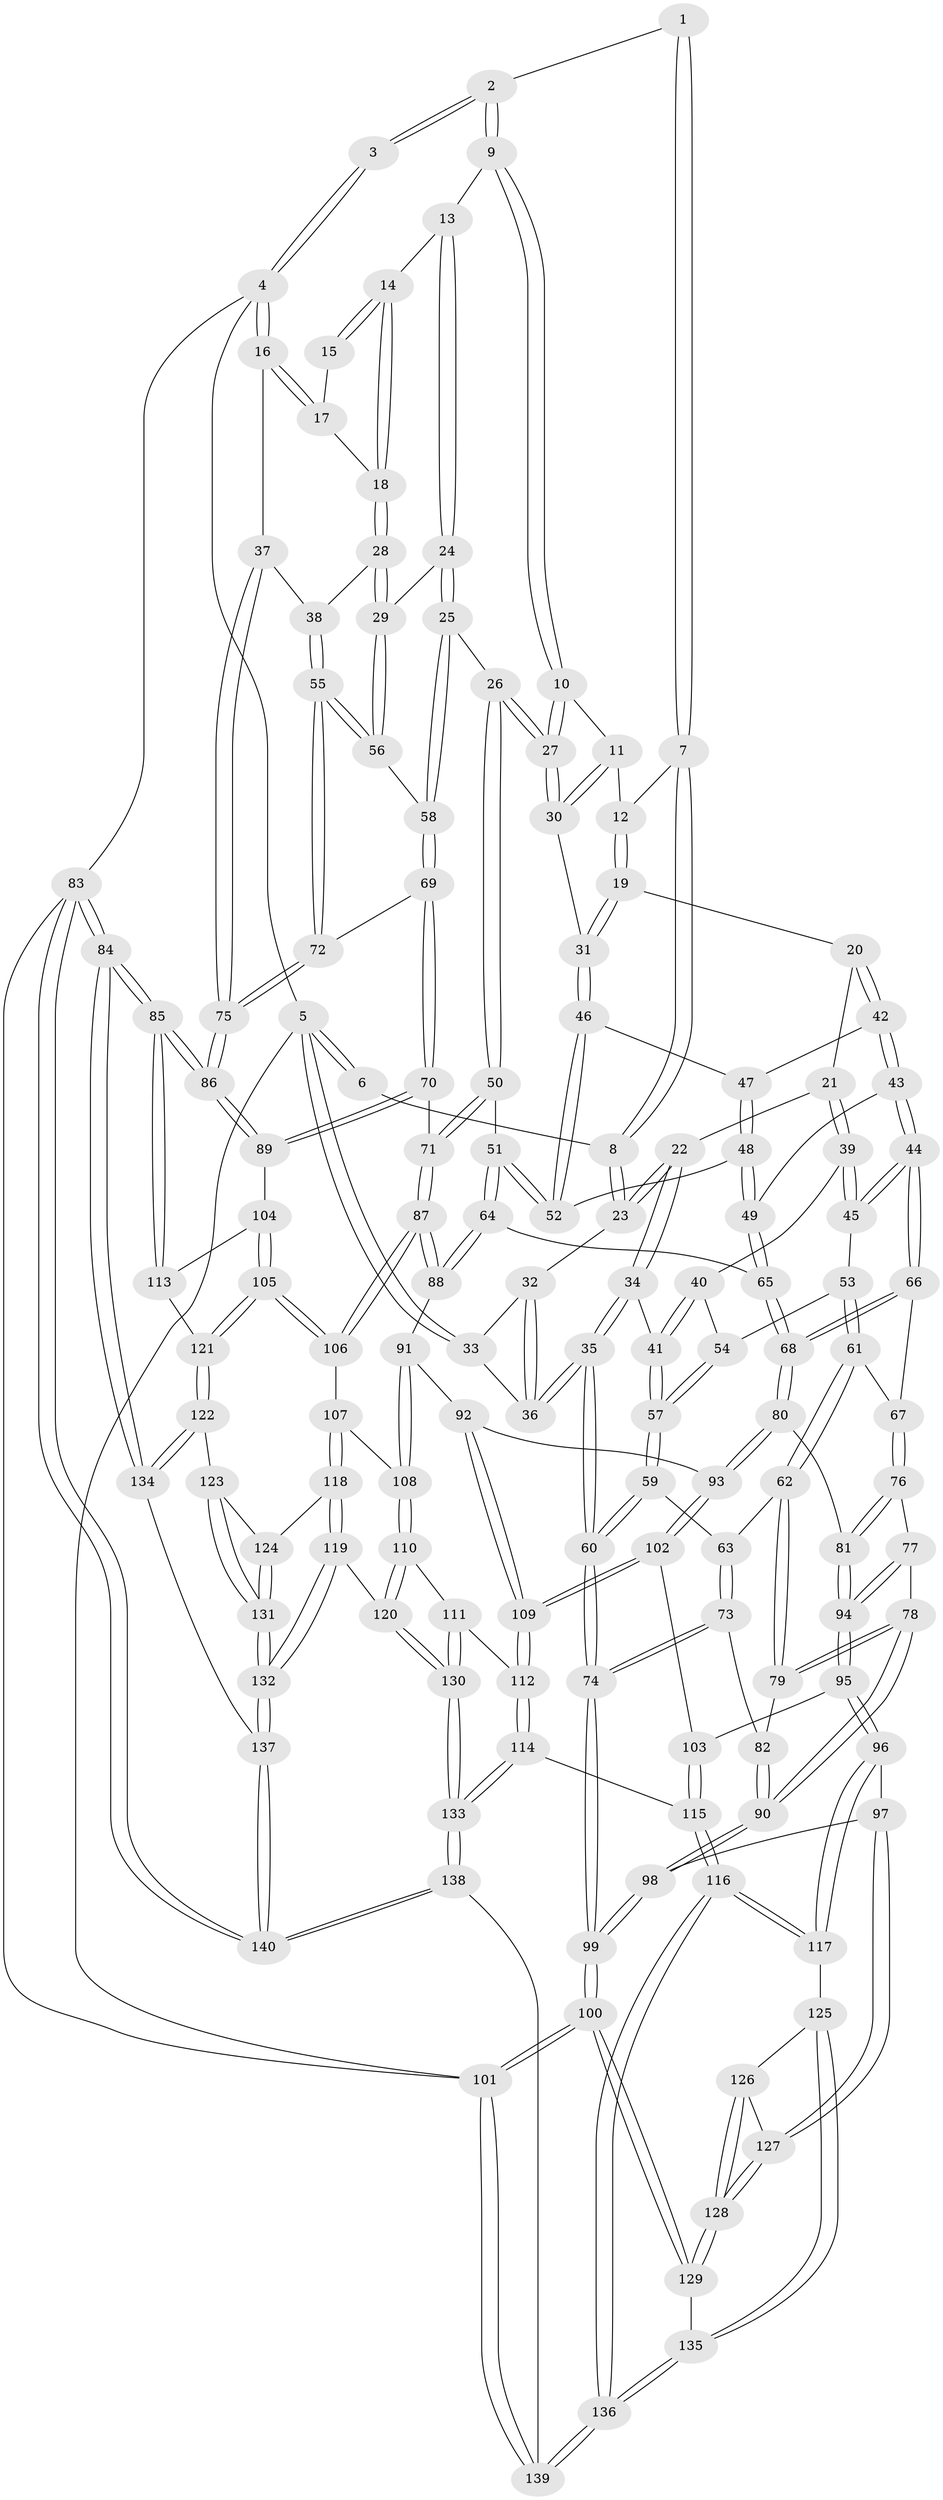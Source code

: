 // coarse degree distribution, {3: 0.14444444444444443, 5: 0.4, 4: 0.36666666666666664, 6: 0.06666666666666667, 7: 0.011111111111111112, 2: 0.011111111111111112}
// Generated by graph-tools (version 1.1) at 2025/52/02/27/25 19:52:44]
// undirected, 140 vertices, 347 edges
graph export_dot {
graph [start="1"]
  node [color=gray90,style=filled];
  1 [pos="+0.6117235982865751+0"];
  2 [pos="+0.6382564781786877+0"];
  3 [pos="+1+0"];
  4 [pos="+1+0"];
  5 [pos="+0+0"];
  6 [pos="+0.22108574229563108+0"];
  7 [pos="+0.4394464793089285+0.11238509954242185"];
  8 [pos="+0.22407900066532158+0.08546423640297993"];
  9 [pos="+0.6800241344805276+0.09880059698160791"];
  10 [pos="+0.6364342569855121+0.14159087812543555"];
  11 [pos="+0.6047579991858145+0.14693814993402082"];
  12 [pos="+0.44681260018238506+0.12150627342139754"];
  13 [pos="+0.7028197232782318+0.11142447846899627"];
  14 [pos="+0.8108401594420693+0.1398080341707955"];
  15 [pos="+0.8723251016138995+0.038102631540546224"];
  16 [pos="+1+0"];
  17 [pos="+0.9343298143334208+0.14552186710456227"];
  18 [pos="+0.8667334074196272+0.2063372038843341"];
  19 [pos="+0.4581744178516546+0.23276673561946595"];
  20 [pos="+0.24372620025966507+0.18613212439750806"];
  21 [pos="+0.2326398236301123+0.17253292408193519"];
  22 [pos="+0.2195707310720504+0.11104762842806812"];
  23 [pos="+0.22027965919953452+0.09197289574434452"];
  24 [pos="+0.745756026774932+0.30669321317767906"];
  25 [pos="+0.7197404329756235+0.33308113264594086"];
  26 [pos="+0.6579188233519011+0.3501753763238965"];
  27 [pos="+0.6346602038826145+0.3081798287243212"];
  28 [pos="+0.8725457928880909+0.24208051411529619"];
  29 [pos="+0.8601744173644824+0.25267172008177713"];
  30 [pos="+0.5103140556884753+0.2603250240565834"];
  31 [pos="+0.4641926204556475+0.2638766972415887"];
  32 [pos="+0.20247544557139574+0.09302621153540268"];
  33 [pos="+0+0"];
  34 [pos="+0.010432657096584417+0.29205565584001375"];
  35 [pos="+0+0.23817870632486318"];
  36 [pos="+0+0.23124905691704953"];
  37 [pos="+1+0.12970516322163322"];
  38 [pos="+0.8844876302197526+0.2488334746012274"];
  39 [pos="+0.20597326041938838+0.2294584500199739"];
  40 [pos="+0.10976771192288541+0.31324648807609046"];
  41 [pos="+0.02392773152030759+0.3020676550432102"];
  42 [pos="+0.26031358262996723+0.20869048759600997"];
  43 [pos="+0.28888544942520994+0.36870641667526194"];
  44 [pos="+0.2542191794706204+0.40728396827081814"];
  45 [pos="+0.1936440542685852+0.3566197403491729"];
  46 [pos="+0.45866374985297426+0.27257463826542677"];
  47 [pos="+0.3109326980052057+0.24156510815203194"];
  48 [pos="+0.3717239865187795+0.3467242888411863"];
  49 [pos="+0.3641876191196541+0.3586331956168168"];
  50 [pos="+0.6401892808240407+0.3861032492786592"];
  51 [pos="+0.5222369321637714+0.43659077047668726"];
  52 [pos="+0.4540172740611359+0.2942743697287141"];
  53 [pos="+0.17892171555138975+0.3594941563630343"];
  54 [pos="+0.13582553864154398+0.35145144755296004"];
  55 [pos="+1+0.39305642573880406"];
  56 [pos="+0.846339556493245+0.3709264969503206"];
  57 [pos="+0.08085446348986798+0.4300252801456328"];
  58 [pos="+0.8141391592794844+0.41495249445675864"];
  59 [pos="+0.08091407778776753+0.4312689410633979"];
  60 [pos="+0+0.4224447252627764"];
  61 [pos="+0.1240448033867053+0.4561916765184655"];
  62 [pos="+0.09490370714727914+0.4519968816950718"];
  63 [pos="+0.08148615392173841+0.43224366052519225"];
  64 [pos="+0.5088985604337474+0.4565132042505546"];
  65 [pos="+0.39729457091881715+0.43642925054727016"];
  66 [pos="+0.25323768829565846+0.4254248221159842"];
  67 [pos="+0.1449351112522276+0.46482258007591987"];
  68 [pos="+0.3023604252219138+0.5085889840544181"];
  69 [pos="+0.8338788565532848+0.475144105322686"];
  70 [pos="+0.7946990915065847+0.5591579439293262"];
  71 [pos="+0.7355722968146207+0.5622995023489649"];
  72 [pos="+1+0.40090140970006805"];
  73 [pos="+0+0.5084415132333412"];
  74 [pos="+0+0.5007784238259082"];
  75 [pos="+1+0.4490950225608085"];
  76 [pos="+0.16275612151598576+0.5077890770008733"];
  77 [pos="+0.1351123853217078+0.5515533092105125"];
  78 [pos="+0.10720768181876386+0.5475192102514863"];
  79 [pos="+0.07080205606473218+0.4992501785309857"];
  80 [pos="+0.3014995057235411+0.5269953302204311"];
  81 [pos="+0.2340704998074476+0.5564719866674284"];
  82 [pos="+0.04582035822600924+0.5182927786928136"];
  83 [pos="+1+1"];
  84 [pos="+1+1"];
  85 [pos="+1+0.7596996707066477"];
  86 [pos="+1+0.5126156286782927"];
  87 [pos="+0.6755955864045671+0.610884662054576"];
  88 [pos="+0.5072692290257357+0.5822900447062022"];
  89 [pos="+0.8420461923416104+0.5985030999115394"];
  90 [pos="+0.04786786970723898+0.6732372162341103"];
  91 [pos="+0.5005087086601968+0.5887481916334987"];
  92 [pos="+0.41203575495865213+0.6186098932394206"];
  93 [pos="+0.340646458955702+0.5728821883891353"];
  94 [pos="+0.17372468650600845+0.639925014869012"];
  95 [pos="+0.16238880439581552+0.67297468705523"];
  96 [pos="+0.10465912130086316+0.7035445325313937"];
  97 [pos="+0.05948349348203014+0.7040056474564652"];
  98 [pos="+0.04390782022121265+0.7012112009108148"];
  99 [pos="+0+0.7660932751299809"];
  100 [pos="+0+1"];
  101 [pos="+0+1"];
  102 [pos="+0.2376213919982087+0.6892884253053122"];
  103 [pos="+0.2313145004015347+0.6924651013951394"];
  104 [pos="+0.8545824292889356+0.6430993436729269"];
  105 [pos="+0.8257558954512306+0.7699199992483793"];
  106 [pos="+0.6750345927396189+0.696717718734594"];
  107 [pos="+0.6499273823976548+0.7421993842282507"];
  108 [pos="+0.5398849625549472+0.7493478468541729"];
  109 [pos="+0.391574016115891+0.678123447769354"];
  110 [pos="+0.5341296262675125+0.7572984415989537"];
  111 [pos="+0.43275721379925625+0.7821548187941763"];
  112 [pos="+0.38734148963542603+0.7798650217735377"];
  113 [pos="+1+0.7326489848550577"];
  114 [pos="+0.3362445252826119+0.8394463550958522"];
  115 [pos="+0.33013811441150703+0.8413189512233988"];
  116 [pos="+0.31650194365955087+0.852708593102588"];
  117 [pos="+0.18289352991918126+0.821969321615674"];
  118 [pos="+0.6610407500529504+0.7941566516760172"];
  119 [pos="+0.5737203923857661+0.8848879677939697"];
  120 [pos="+0.5602792079855834+0.885685104538811"];
  121 [pos="+0.8309015939641498+0.7903278613416482"];
  122 [pos="+0.8279260414903807+0.8100111887091225"];
  123 [pos="+0.8014093375701684+0.8185735088816988"];
  124 [pos="+0.6735558091772686+0.8037970737007565"];
  125 [pos="+0.15879973503894412+0.8557598616692451"];
  126 [pos="+0.13302396896349664+0.8561259849418713"];
  127 [pos="+0.09041704498384917+0.8310819053771478"];
  128 [pos="+0.08116218762168939+0.8826129560921343"];
  129 [pos="+0.08060824149680412+0.883542467486906"];
  130 [pos="+0.5438428445074337+0.8969427510656796"];
  131 [pos="+0.7039982189051164+0.9129536635496828"];
  132 [pos="+0.6924026035007894+0.9517131311756271"];
  133 [pos="+0.4914417575433353+0.9567187863825812"];
  134 [pos="+0.8526624688421712+0.8521722774741435"];
  135 [pos="+0.14937322121373922+0.9376245637427516"];
  136 [pos="+0.20958385596565127+1"];
  137 [pos="+0.7107275655223197+0.9983331788165571"];
  138 [pos="+0.4884720809939816+1"];
  139 [pos="+0.192938308686109+1"];
  140 [pos="+0.7519034365741843+1"];
  1 -- 2;
  1 -- 7;
  1 -- 7;
  2 -- 3;
  2 -- 3;
  2 -- 9;
  2 -- 9;
  3 -- 4;
  3 -- 4;
  4 -- 5;
  4 -- 16;
  4 -- 16;
  4 -- 83;
  5 -- 6;
  5 -- 6;
  5 -- 33;
  5 -- 33;
  5 -- 101;
  6 -- 8;
  7 -- 8;
  7 -- 8;
  7 -- 12;
  8 -- 23;
  8 -- 23;
  9 -- 10;
  9 -- 10;
  9 -- 13;
  10 -- 11;
  10 -- 27;
  10 -- 27;
  11 -- 12;
  11 -- 30;
  11 -- 30;
  12 -- 19;
  12 -- 19;
  13 -- 14;
  13 -- 24;
  13 -- 24;
  14 -- 15;
  14 -- 15;
  14 -- 18;
  14 -- 18;
  15 -- 17;
  16 -- 17;
  16 -- 17;
  16 -- 37;
  17 -- 18;
  18 -- 28;
  18 -- 28;
  19 -- 20;
  19 -- 31;
  19 -- 31;
  20 -- 21;
  20 -- 42;
  20 -- 42;
  21 -- 22;
  21 -- 39;
  21 -- 39;
  22 -- 23;
  22 -- 23;
  22 -- 34;
  22 -- 34;
  23 -- 32;
  24 -- 25;
  24 -- 25;
  24 -- 29;
  25 -- 26;
  25 -- 58;
  25 -- 58;
  26 -- 27;
  26 -- 27;
  26 -- 50;
  26 -- 50;
  27 -- 30;
  27 -- 30;
  28 -- 29;
  28 -- 29;
  28 -- 38;
  29 -- 56;
  29 -- 56;
  30 -- 31;
  31 -- 46;
  31 -- 46;
  32 -- 33;
  32 -- 36;
  32 -- 36;
  33 -- 36;
  34 -- 35;
  34 -- 35;
  34 -- 41;
  35 -- 36;
  35 -- 36;
  35 -- 60;
  35 -- 60;
  37 -- 38;
  37 -- 75;
  37 -- 75;
  38 -- 55;
  38 -- 55;
  39 -- 40;
  39 -- 45;
  39 -- 45;
  40 -- 41;
  40 -- 41;
  40 -- 54;
  41 -- 57;
  41 -- 57;
  42 -- 43;
  42 -- 43;
  42 -- 47;
  43 -- 44;
  43 -- 44;
  43 -- 49;
  44 -- 45;
  44 -- 45;
  44 -- 66;
  44 -- 66;
  45 -- 53;
  46 -- 47;
  46 -- 52;
  46 -- 52;
  47 -- 48;
  47 -- 48;
  48 -- 49;
  48 -- 49;
  48 -- 52;
  49 -- 65;
  49 -- 65;
  50 -- 51;
  50 -- 71;
  50 -- 71;
  51 -- 52;
  51 -- 52;
  51 -- 64;
  51 -- 64;
  53 -- 54;
  53 -- 61;
  53 -- 61;
  54 -- 57;
  54 -- 57;
  55 -- 56;
  55 -- 56;
  55 -- 72;
  55 -- 72;
  56 -- 58;
  57 -- 59;
  57 -- 59;
  58 -- 69;
  58 -- 69;
  59 -- 60;
  59 -- 60;
  59 -- 63;
  60 -- 74;
  60 -- 74;
  61 -- 62;
  61 -- 62;
  61 -- 67;
  62 -- 63;
  62 -- 79;
  62 -- 79;
  63 -- 73;
  63 -- 73;
  64 -- 65;
  64 -- 88;
  64 -- 88;
  65 -- 68;
  65 -- 68;
  66 -- 67;
  66 -- 68;
  66 -- 68;
  67 -- 76;
  67 -- 76;
  68 -- 80;
  68 -- 80;
  69 -- 70;
  69 -- 70;
  69 -- 72;
  70 -- 71;
  70 -- 89;
  70 -- 89;
  71 -- 87;
  71 -- 87;
  72 -- 75;
  72 -- 75;
  73 -- 74;
  73 -- 74;
  73 -- 82;
  74 -- 99;
  74 -- 99;
  75 -- 86;
  75 -- 86;
  76 -- 77;
  76 -- 81;
  76 -- 81;
  77 -- 78;
  77 -- 94;
  77 -- 94;
  78 -- 79;
  78 -- 79;
  78 -- 90;
  78 -- 90;
  79 -- 82;
  80 -- 81;
  80 -- 93;
  80 -- 93;
  81 -- 94;
  81 -- 94;
  82 -- 90;
  82 -- 90;
  83 -- 84;
  83 -- 84;
  83 -- 140;
  83 -- 140;
  83 -- 101;
  84 -- 85;
  84 -- 85;
  84 -- 134;
  84 -- 134;
  85 -- 86;
  85 -- 86;
  85 -- 113;
  85 -- 113;
  86 -- 89;
  86 -- 89;
  87 -- 88;
  87 -- 88;
  87 -- 106;
  87 -- 106;
  88 -- 91;
  89 -- 104;
  90 -- 98;
  90 -- 98;
  91 -- 92;
  91 -- 108;
  91 -- 108;
  92 -- 93;
  92 -- 109;
  92 -- 109;
  93 -- 102;
  93 -- 102;
  94 -- 95;
  94 -- 95;
  95 -- 96;
  95 -- 96;
  95 -- 103;
  96 -- 97;
  96 -- 117;
  96 -- 117;
  97 -- 98;
  97 -- 127;
  97 -- 127;
  98 -- 99;
  98 -- 99;
  99 -- 100;
  99 -- 100;
  100 -- 101;
  100 -- 101;
  100 -- 129;
  100 -- 129;
  101 -- 139;
  101 -- 139;
  102 -- 103;
  102 -- 109;
  102 -- 109;
  103 -- 115;
  103 -- 115;
  104 -- 105;
  104 -- 105;
  104 -- 113;
  105 -- 106;
  105 -- 106;
  105 -- 121;
  105 -- 121;
  106 -- 107;
  107 -- 108;
  107 -- 118;
  107 -- 118;
  108 -- 110;
  108 -- 110;
  109 -- 112;
  109 -- 112;
  110 -- 111;
  110 -- 120;
  110 -- 120;
  111 -- 112;
  111 -- 130;
  111 -- 130;
  112 -- 114;
  112 -- 114;
  113 -- 121;
  114 -- 115;
  114 -- 133;
  114 -- 133;
  115 -- 116;
  115 -- 116;
  116 -- 117;
  116 -- 117;
  116 -- 136;
  116 -- 136;
  117 -- 125;
  118 -- 119;
  118 -- 119;
  118 -- 124;
  119 -- 120;
  119 -- 132;
  119 -- 132;
  120 -- 130;
  120 -- 130;
  121 -- 122;
  121 -- 122;
  122 -- 123;
  122 -- 134;
  122 -- 134;
  123 -- 124;
  123 -- 131;
  123 -- 131;
  124 -- 131;
  124 -- 131;
  125 -- 126;
  125 -- 135;
  125 -- 135;
  126 -- 127;
  126 -- 128;
  126 -- 128;
  127 -- 128;
  127 -- 128;
  128 -- 129;
  128 -- 129;
  129 -- 135;
  130 -- 133;
  130 -- 133;
  131 -- 132;
  131 -- 132;
  132 -- 137;
  132 -- 137;
  133 -- 138;
  133 -- 138;
  134 -- 137;
  135 -- 136;
  135 -- 136;
  136 -- 139;
  136 -- 139;
  137 -- 140;
  137 -- 140;
  138 -- 139;
  138 -- 140;
  138 -- 140;
}
